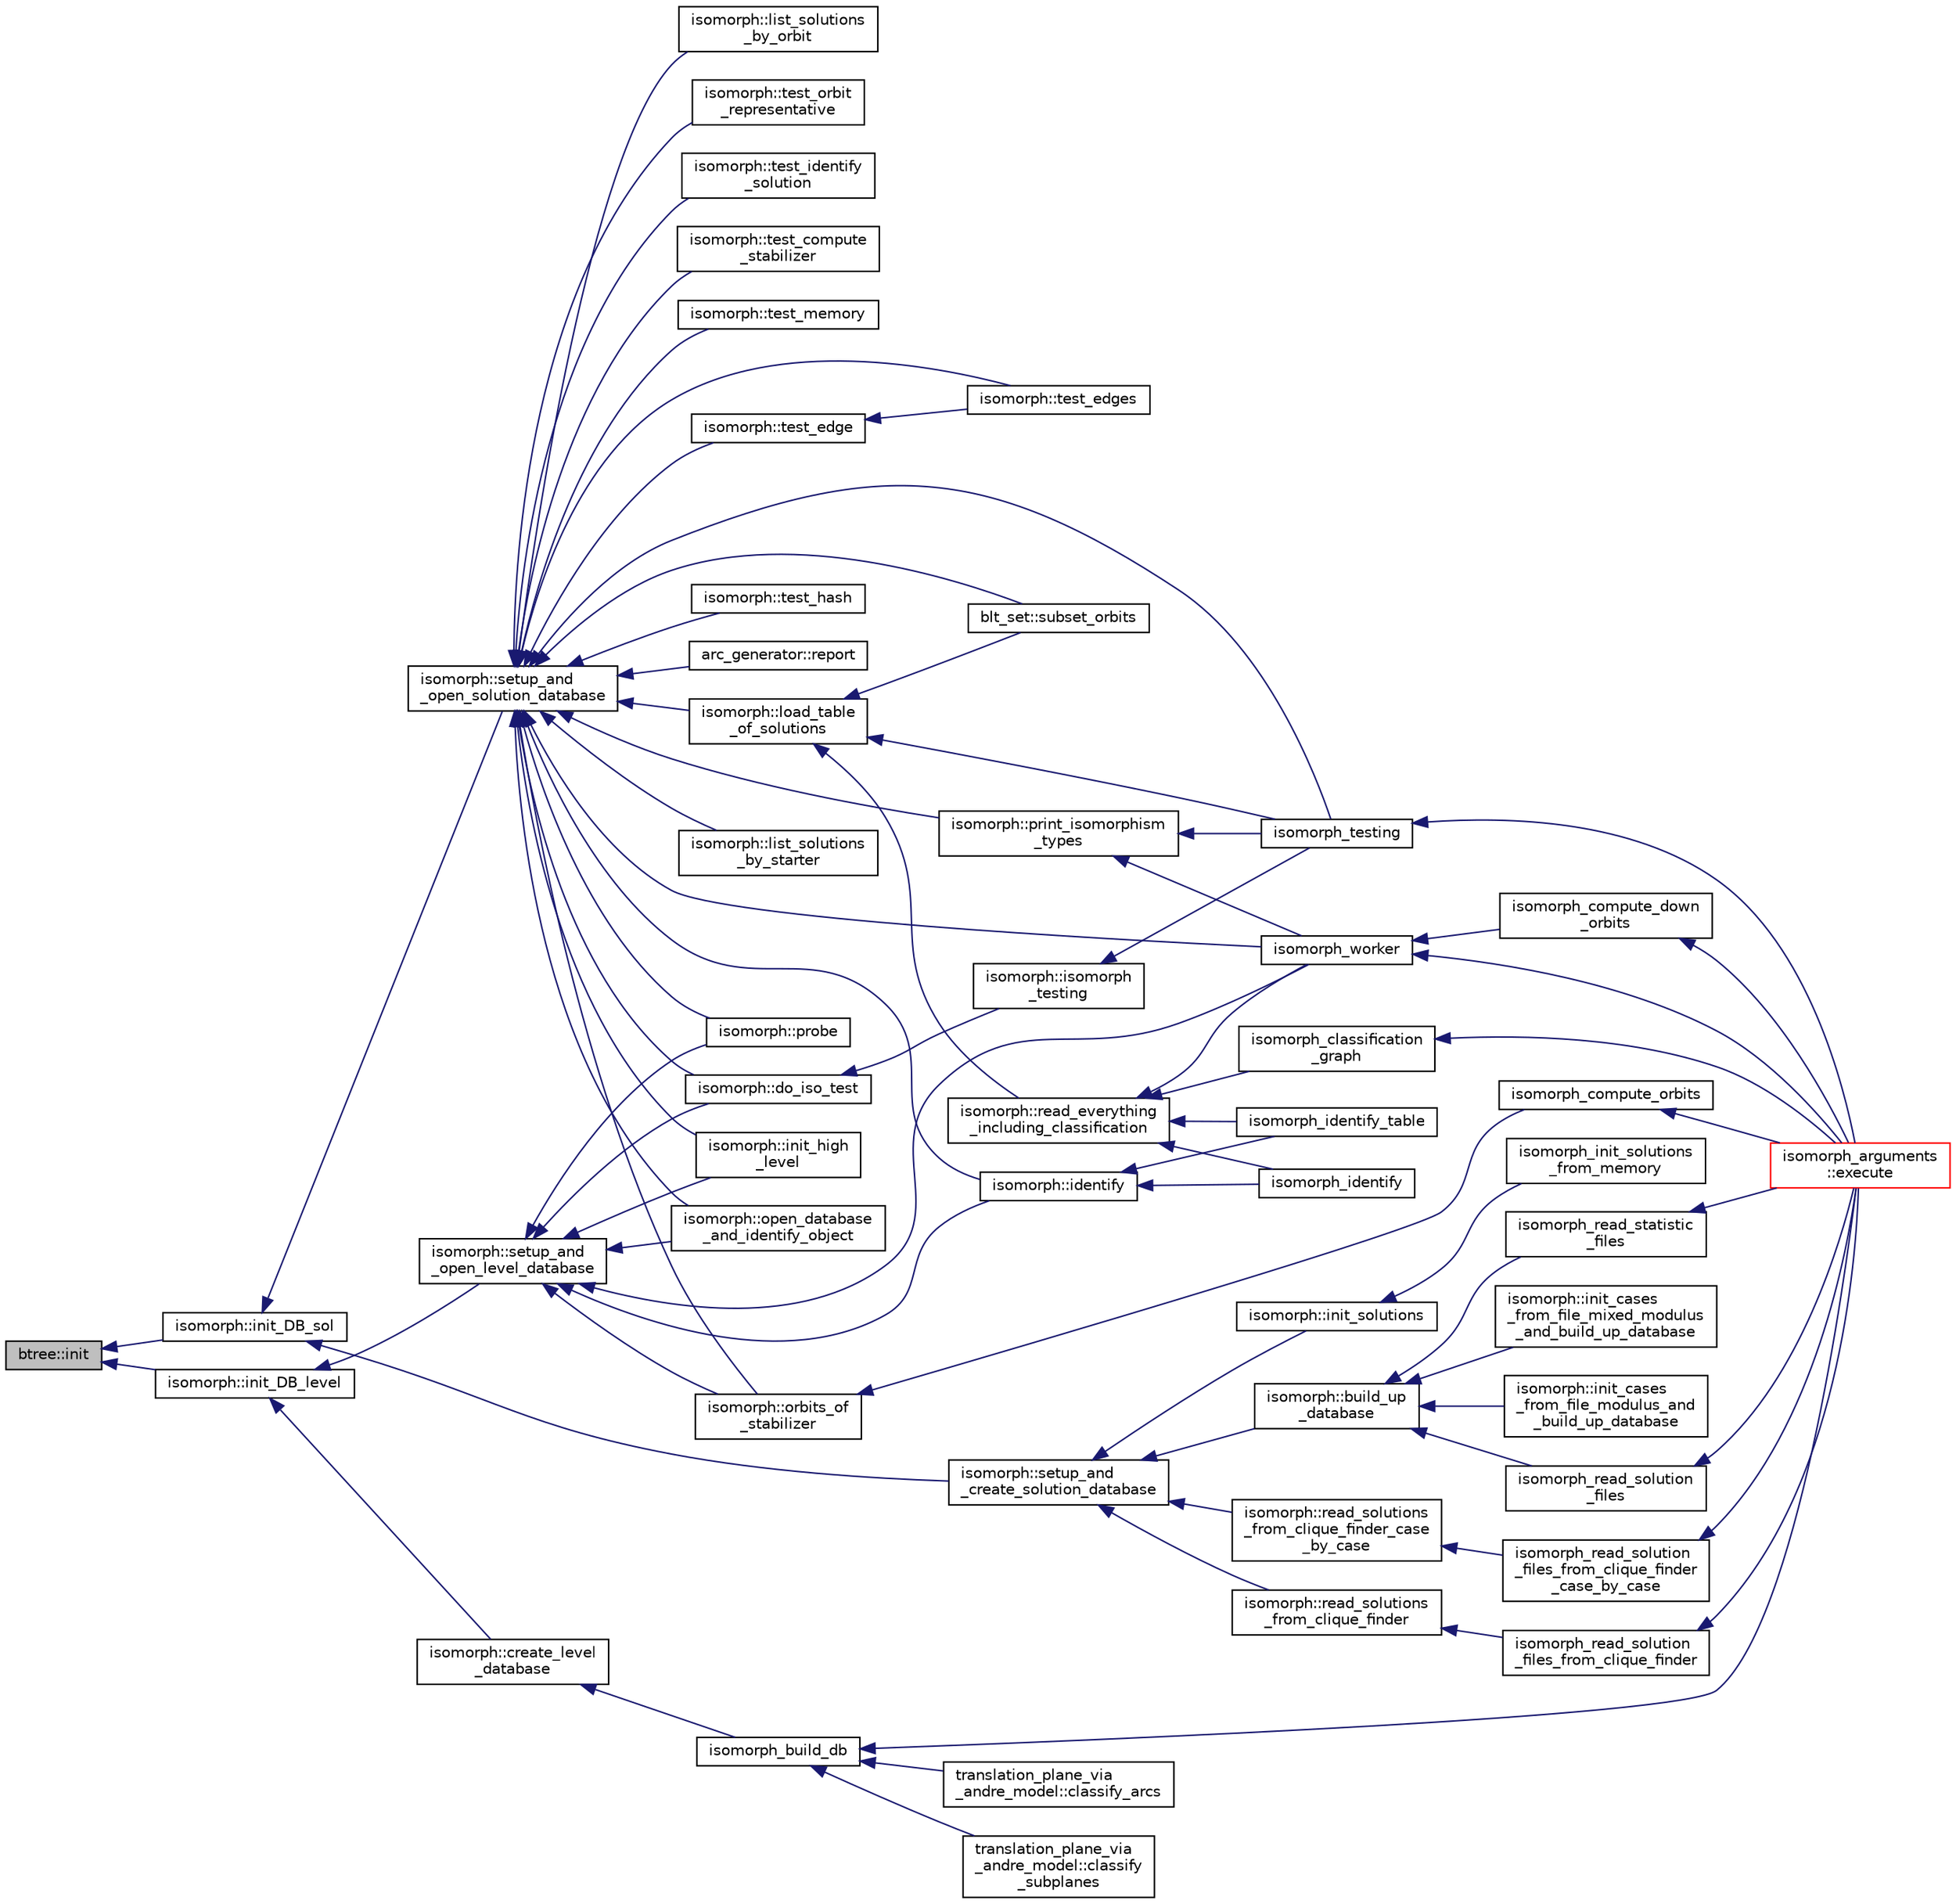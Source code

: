 digraph "btree::init"
{
  edge [fontname="Helvetica",fontsize="10",labelfontname="Helvetica",labelfontsize="10"];
  node [fontname="Helvetica",fontsize="10",shape=record];
  rankdir="LR";
  Node2251 [label="btree::init",height=0.2,width=0.4,color="black", fillcolor="grey75", style="filled", fontcolor="black"];
  Node2251 -> Node2252 [dir="back",color="midnightblue",fontsize="10",style="solid",fontname="Helvetica"];
  Node2252 [label="isomorph::init_DB_sol",height=0.2,width=0.4,color="black", fillcolor="white", style="filled",URL="$d3/d5f/classisomorph.html#afd8d8a546fa9a7bc6f211b216e291039"];
  Node2252 -> Node2253 [dir="back",color="midnightblue",fontsize="10",style="solid",fontname="Helvetica"];
  Node2253 [label="isomorph::setup_and\l_open_solution_database",height=0.2,width=0.4,color="black", fillcolor="white", style="filled",URL="$d3/d5f/classisomorph.html#a31846d3ae261a9c2dc089fb87710ce5c"];
  Node2253 -> Node2254 [dir="back",color="midnightblue",fontsize="10",style="solid",fontname="Helvetica"];
  Node2254 [label="blt_set::subset_orbits",height=0.2,width=0.4,color="black", fillcolor="white", style="filled",URL="$d1/d3d/classblt__set.html#af8f79fc4346244acfa0e2c2d23c36993"];
  Node2253 -> Node2255 [dir="back",color="midnightblue",fontsize="10",style="solid",fontname="Helvetica"];
  Node2255 [label="arc_generator::report",height=0.2,width=0.4,color="black", fillcolor="white", style="filled",URL="$d4/d21/classarc__generator.html#a650f715bb3eec8fd1057e07e5b384f9a"];
  Node2253 -> Node2256 [dir="back",color="midnightblue",fontsize="10",style="solid",fontname="Helvetica"];
  Node2256 [label="isomorph::load_table\l_of_solutions",height=0.2,width=0.4,color="black", fillcolor="white", style="filled",URL="$d3/d5f/classisomorph.html#a21ab5aba74a200b9abf041dc5206821a"];
  Node2256 -> Node2254 [dir="back",color="midnightblue",fontsize="10",style="solid",fontname="Helvetica"];
  Node2256 -> Node2257 [dir="back",color="midnightblue",fontsize="10",style="solid",fontname="Helvetica"];
  Node2257 [label="isomorph::read_everything\l_including_classification",height=0.2,width=0.4,color="black", fillcolor="white", style="filled",URL="$d3/d5f/classisomorph.html#aa6a56e4522d3133a6ea65c9ac6de3924"];
  Node2257 -> Node2258 [dir="back",color="midnightblue",fontsize="10",style="solid",fontname="Helvetica"];
  Node2258 [label="isomorph_classification\l_graph",height=0.2,width=0.4,color="black", fillcolor="white", style="filled",URL="$d4/d7e/isomorph__global_8_c.html#a027e803e6cab7af4c400a71663bf4715"];
  Node2258 -> Node2259 [dir="back",color="midnightblue",fontsize="10",style="solid",fontname="Helvetica"];
  Node2259 [label="isomorph_arguments\l::execute",height=0.2,width=0.4,color="red", fillcolor="white", style="filled",URL="$d5/de4/classisomorph__arguments.html#aa85e472d14906abdd5672dc66027583e"];
  Node2257 -> Node2262 [dir="back",color="midnightblue",fontsize="10",style="solid",fontname="Helvetica"];
  Node2262 [label="isomorph_identify",height=0.2,width=0.4,color="black", fillcolor="white", style="filled",URL="$d4/d7e/isomorph__global_8_c.html#aa0fe57c73d5668eee10a6022ada7f6a3"];
  Node2257 -> Node2263 [dir="back",color="midnightblue",fontsize="10",style="solid",fontname="Helvetica"];
  Node2263 [label="isomorph_identify_table",height=0.2,width=0.4,color="black", fillcolor="white", style="filled",URL="$d4/d7e/isomorph__global_8_c.html#a9fd19ea945561cf2a6bb5c72dd4b1cb2"];
  Node2257 -> Node2264 [dir="back",color="midnightblue",fontsize="10",style="solid",fontname="Helvetica"];
  Node2264 [label="isomorph_worker",height=0.2,width=0.4,color="black", fillcolor="white", style="filled",URL="$d4/d7e/isomorph__global_8_c.html#ace3bb6ec719b02a35534309d4d3fe99a"];
  Node2264 -> Node2259 [dir="back",color="midnightblue",fontsize="10",style="solid",fontname="Helvetica"];
  Node2264 -> Node2265 [dir="back",color="midnightblue",fontsize="10",style="solid",fontname="Helvetica"];
  Node2265 [label="isomorph_compute_down\l_orbits",height=0.2,width=0.4,color="black", fillcolor="white", style="filled",URL="$d4/d7e/isomorph__global_8_c.html#a3613cea19158edd30958c4edecd97d53"];
  Node2265 -> Node2259 [dir="back",color="midnightblue",fontsize="10",style="solid",fontname="Helvetica"];
  Node2256 -> Node2266 [dir="back",color="midnightblue",fontsize="10",style="solid",fontname="Helvetica"];
  Node2266 [label="isomorph_testing",height=0.2,width=0.4,color="black", fillcolor="white", style="filled",URL="$d4/d7e/isomorph__global_8_c.html#a5a73cbe9f89c4727f086482ee2d238f9"];
  Node2266 -> Node2259 [dir="back",color="midnightblue",fontsize="10",style="solid",fontname="Helvetica"];
  Node2253 -> Node2267 [dir="back",color="midnightblue",fontsize="10",style="solid",fontname="Helvetica"];
  Node2267 [label="isomorph::list_solutions\l_by_starter",height=0.2,width=0.4,color="black", fillcolor="white", style="filled",URL="$d3/d5f/classisomorph.html#a9c40f343f1a3e5fc177e5121bc809b06"];
  Node2253 -> Node2268 [dir="back",color="midnightblue",fontsize="10",style="solid",fontname="Helvetica"];
  Node2268 [label="isomorph::list_solutions\l_by_orbit",height=0.2,width=0.4,color="black", fillcolor="white", style="filled",URL="$d3/d5f/classisomorph.html#adefb1a89c097c284d29f92d5fc58ebfa"];
  Node2253 -> Node2269 [dir="back",color="midnightblue",fontsize="10",style="solid",fontname="Helvetica"];
  Node2269 [label="isomorph::orbits_of\l_stabilizer",height=0.2,width=0.4,color="black", fillcolor="white", style="filled",URL="$d3/d5f/classisomorph.html#a72bbdc12cca5a90045ef15d0b24075e6"];
  Node2269 -> Node2270 [dir="back",color="midnightblue",fontsize="10",style="solid",fontname="Helvetica"];
  Node2270 [label="isomorph_compute_orbits",height=0.2,width=0.4,color="black", fillcolor="white", style="filled",URL="$d4/d7e/isomorph__global_8_c.html#a592f3efd31146c0802f59837055f904f"];
  Node2270 -> Node2259 [dir="back",color="midnightblue",fontsize="10",style="solid",fontname="Helvetica"];
  Node2253 -> Node2271 [dir="back",color="midnightblue",fontsize="10",style="solid",fontname="Helvetica"];
  Node2271 [label="isomorph::test_orbit\l_representative",height=0.2,width=0.4,color="black", fillcolor="white", style="filled",URL="$d3/d5f/classisomorph.html#a5f165aa61a0d6b349da5a6117135f6c0"];
  Node2253 -> Node2272 [dir="back",color="midnightblue",fontsize="10",style="solid",fontname="Helvetica"];
  Node2272 [label="isomorph::test_identify\l_solution",height=0.2,width=0.4,color="black", fillcolor="white", style="filled",URL="$d3/d5f/classisomorph.html#aa2c95f309e3283179e87bbbd83bfdc7d"];
  Node2253 -> Node2273 [dir="back",color="midnightblue",fontsize="10",style="solid",fontname="Helvetica"];
  Node2273 [label="isomorph::test_compute\l_stabilizer",height=0.2,width=0.4,color="black", fillcolor="white", style="filled",URL="$d3/d5f/classisomorph.html#a72cd06f32311c44eb09dd73faa36b748"];
  Node2253 -> Node2274 [dir="back",color="midnightblue",fontsize="10",style="solid",fontname="Helvetica"];
  Node2274 [label="isomorph::test_memory",height=0.2,width=0.4,color="black", fillcolor="white", style="filled",URL="$d3/d5f/classisomorph.html#a27877043c77db8e85e8fa7d5c43845b0"];
  Node2253 -> Node2275 [dir="back",color="midnightblue",fontsize="10",style="solid",fontname="Helvetica"];
  Node2275 [label="isomorph::test_edges",height=0.2,width=0.4,color="black", fillcolor="white", style="filled",URL="$d3/d5f/classisomorph.html#ad23507927d8f7698073475d12b2a85bc"];
  Node2253 -> Node2276 [dir="back",color="midnightblue",fontsize="10",style="solid",fontname="Helvetica"];
  Node2276 [label="isomorph::test_edge",height=0.2,width=0.4,color="black", fillcolor="white", style="filled",URL="$d3/d5f/classisomorph.html#a591165fa287477b480f5b7081198ba46"];
  Node2276 -> Node2275 [dir="back",color="midnightblue",fontsize="10",style="solid",fontname="Helvetica"];
  Node2253 -> Node2277 [dir="back",color="midnightblue",fontsize="10",style="solid",fontname="Helvetica"];
  Node2277 [label="isomorph::test_hash",height=0.2,width=0.4,color="black", fillcolor="white", style="filled",URL="$d3/d5f/classisomorph.html#a53560280664b268a0500d26c801b1e68"];
  Node2253 -> Node2278 [dir="back",color="midnightblue",fontsize="10",style="solid",fontname="Helvetica"];
  Node2278 [label="isomorph::init_high\l_level",height=0.2,width=0.4,color="black", fillcolor="white", style="filled",URL="$d3/d5f/classisomorph.html#a5cee5468cc8cc68eac1f6131faedfab2"];
  Node2253 -> Node2279 [dir="back",color="midnightblue",fontsize="10",style="solid",fontname="Helvetica"];
  Node2279 [label="isomorph::open_database\l_and_identify_object",height=0.2,width=0.4,color="black", fillcolor="white", style="filled",URL="$d3/d5f/classisomorph.html#aa4e387f26f609fc9379d2e01f6cc27d0"];
  Node2253 -> Node2280 [dir="back",color="midnightblue",fontsize="10",style="solid",fontname="Helvetica"];
  Node2280 [label="isomorph::print_isomorphism\l_types",height=0.2,width=0.4,color="black", fillcolor="white", style="filled",URL="$d3/d5f/classisomorph.html#abbcd12f6434585951a5532d0b2467a00"];
  Node2280 -> Node2266 [dir="back",color="midnightblue",fontsize="10",style="solid",fontname="Helvetica"];
  Node2280 -> Node2264 [dir="back",color="midnightblue",fontsize="10",style="solid",fontname="Helvetica"];
  Node2253 -> Node2266 [dir="back",color="midnightblue",fontsize="10",style="solid",fontname="Helvetica"];
  Node2253 -> Node2264 [dir="back",color="midnightblue",fontsize="10",style="solid",fontname="Helvetica"];
  Node2253 -> Node2281 [dir="back",color="midnightblue",fontsize="10",style="solid",fontname="Helvetica"];
  Node2281 [label="isomorph::probe",height=0.2,width=0.4,color="black", fillcolor="white", style="filled",URL="$d3/d5f/classisomorph.html#a9cb6fed7b6ac639d886b117a1f454441"];
  Node2253 -> Node2282 [dir="back",color="midnightblue",fontsize="10",style="solid",fontname="Helvetica"];
  Node2282 [label="isomorph::do_iso_test",height=0.2,width=0.4,color="black", fillcolor="white", style="filled",URL="$d3/d5f/classisomorph.html#a51fc3bf5cc3a99282a489b2df37ee24e"];
  Node2282 -> Node2283 [dir="back",color="midnightblue",fontsize="10",style="solid",fontname="Helvetica"];
  Node2283 [label="isomorph::isomorph\l_testing",height=0.2,width=0.4,color="black", fillcolor="white", style="filled",URL="$d3/d5f/classisomorph.html#ad7945ec94ba0ba16953482edfaa4da6e"];
  Node2283 -> Node2266 [dir="back",color="midnightblue",fontsize="10",style="solid",fontname="Helvetica"];
  Node2253 -> Node2284 [dir="back",color="midnightblue",fontsize="10",style="solid",fontname="Helvetica"];
  Node2284 [label="isomorph::identify",height=0.2,width=0.4,color="black", fillcolor="white", style="filled",URL="$d3/d5f/classisomorph.html#a78ecf843b9f6ca1cfd666e222edd90ae"];
  Node2284 -> Node2262 [dir="back",color="midnightblue",fontsize="10",style="solid",fontname="Helvetica"];
  Node2284 -> Node2263 [dir="back",color="midnightblue",fontsize="10",style="solid",fontname="Helvetica"];
  Node2252 -> Node2285 [dir="back",color="midnightblue",fontsize="10",style="solid",fontname="Helvetica"];
  Node2285 [label="isomorph::setup_and\l_create_solution_database",height=0.2,width=0.4,color="black", fillcolor="white", style="filled",URL="$d3/d5f/classisomorph.html#a810a22dfde3c43272107c743ec819b0e"];
  Node2285 -> Node2286 [dir="back",color="midnightblue",fontsize="10",style="solid",fontname="Helvetica"];
  Node2286 [label="isomorph::init_solutions",height=0.2,width=0.4,color="black", fillcolor="white", style="filled",URL="$d3/d5f/classisomorph.html#a729746a01bd45d55565d0a11cda9e9a3"];
  Node2286 -> Node2287 [dir="back",color="midnightblue",fontsize="10",style="solid",fontname="Helvetica"];
  Node2287 [label="isomorph_init_solutions\l_from_memory",height=0.2,width=0.4,color="black", fillcolor="white", style="filled",URL="$d4/d7e/isomorph__global_8_c.html#a490bbe6199dc1e29d186b26834266e03"];
  Node2285 -> Node2288 [dir="back",color="midnightblue",fontsize="10",style="solid",fontname="Helvetica"];
  Node2288 [label="isomorph::read_solutions\l_from_clique_finder_case\l_by_case",height=0.2,width=0.4,color="black", fillcolor="white", style="filled",URL="$d3/d5f/classisomorph.html#a65bc5ec528f741a1b01cdd606dfed579"];
  Node2288 -> Node2289 [dir="back",color="midnightblue",fontsize="10",style="solid",fontname="Helvetica"];
  Node2289 [label="isomorph_read_solution\l_files_from_clique_finder\l_case_by_case",height=0.2,width=0.4,color="black", fillcolor="white", style="filled",URL="$d4/d7e/isomorph__global_8_c.html#a2a55ab4b2df6ae83f916cf01eccdf67c"];
  Node2289 -> Node2259 [dir="back",color="midnightblue",fontsize="10",style="solid",fontname="Helvetica"];
  Node2285 -> Node2290 [dir="back",color="midnightblue",fontsize="10",style="solid",fontname="Helvetica"];
  Node2290 [label="isomorph::read_solutions\l_from_clique_finder",height=0.2,width=0.4,color="black", fillcolor="white", style="filled",URL="$d3/d5f/classisomorph.html#a14c4ac27b0d97d338e14ac0d183c5c64"];
  Node2290 -> Node2291 [dir="back",color="midnightblue",fontsize="10",style="solid",fontname="Helvetica"];
  Node2291 [label="isomorph_read_solution\l_files_from_clique_finder",height=0.2,width=0.4,color="black", fillcolor="white", style="filled",URL="$d4/d7e/isomorph__global_8_c.html#ad8be067333430bfdd26c0a34549f4556"];
  Node2291 -> Node2259 [dir="back",color="midnightblue",fontsize="10",style="solid",fontname="Helvetica"];
  Node2285 -> Node2292 [dir="back",color="midnightblue",fontsize="10",style="solid",fontname="Helvetica"];
  Node2292 [label="isomorph::build_up\l_database",height=0.2,width=0.4,color="black", fillcolor="white", style="filled",URL="$d3/d5f/classisomorph.html#a40bea8f733a5855879f927fc73324384"];
  Node2292 -> Node2293 [dir="back",color="midnightblue",fontsize="10",style="solid",fontname="Helvetica"];
  Node2293 [label="isomorph::init_cases\l_from_file_modulus_and\l_build_up_database",height=0.2,width=0.4,color="black", fillcolor="white", style="filled",URL="$d3/d5f/classisomorph.html#a42c6ebeadb51263d8ae8c1bdaae3ebbd"];
  Node2292 -> Node2294 [dir="back",color="midnightblue",fontsize="10",style="solid",fontname="Helvetica"];
  Node2294 [label="isomorph::init_cases\l_from_file_mixed_modulus\l_and_build_up_database",height=0.2,width=0.4,color="black", fillcolor="white", style="filled",URL="$d3/d5f/classisomorph.html#acae208131143734575c088b5f50123f6"];
  Node2292 -> Node2295 [dir="back",color="midnightblue",fontsize="10",style="solid",fontname="Helvetica"];
  Node2295 [label="isomorph_read_statistic\l_files",height=0.2,width=0.4,color="black", fillcolor="white", style="filled",URL="$d4/d7e/isomorph__global_8_c.html#a78a6ee9d7dee4708fc721374bdebfa83"];
  Node2295 -> Node2259 [dir="back",color="midnightblue",fontsize="10",style="solid",fontname="Helvetica"];
  Node2292 -> Node2296 [dir="back",color="midnightblue",fontsize="10",style="solid",fontname="Helvetica"];
  Node2296 [label="isomorph_read_solution\l_files",height=0.2,width=0.4,color="black", fillcolor="white", style="filled",URL="$d4/d7e/isomorph__global_8_c.html#a697da824ab34db5c830530fb3c97df24"];
  Node2296 -> Node2259 [dir="back",color="midnightblue",fontsize="10",style="solid",fontname="Helvetica"];
  Node2251 -> Node2297 [dir="back",color="midnightblue",fontsize="10",style="solid",fontname="Helvetica"];
  Node2297 [label="isomorph::init_DB_level",height=0.2,width=0.4,color="black", fillcolor="white", style="filled",URL="$d3/d5f/classisomorph.html#a1a2df5281026bc94d57ebce33d67fe6c"];
  Node2297 -> Node2298 [dir="back",color="midnightblue",fontsize="10",style="solid",fontname="Helvetica"];
  Node2298 [label="isomorph::setup_and\l_open_level_database",height=0.2,width=0.4,color="black", fillcolor="white", style="filled",URL="$d3/d5f/classisomorph.html#aa011f38988f4db9c6f5abd84faebd153"];
  Node2298 -> Node2269 [dir="back",color="midnightblue",fontsize="10",style="solid",fontname="Helvetica"];
  Node2298 -> Node2278 [dir="back",color="midnightblue",fontsize="10",style="solid",fontname="Helvetica"];
  Node2298 -> Node2279 [dir="back",color="midnightblue",fontsize="10",style="solid",fontname="Helvetica"];
  Node2298 -> Node2264 [dir="back",color="midnightblue",fontsize="10",style="solid",fontname="Helvetica"];
  Node2298 -> Node2281 [dir="back",color="midnightblue",fontsize="10",style="solid",fontname="Helvetica"];
  Node2298 -> Node2282 [dir="back",color="midnightblue",fontsize="10",style="solid",fontname="Helvetica"];
  Node2298 -> Node2284 [dir="back",color="midnightblue",fontsize="10",style="solid",fontname="Helvetica"];
  Node2297 -> Node2299 [dir="back",color="midnightblue",fontsize="10",style="solid",fontname="Helvetica"];
  Node2299 [label="isomorph::create_level\l_database",height=0.2,width=0.4,color="black", fillcolor="white", style="filled",URL="$d3/d5f/classisomorph.html#a15a452310bd3189f10f34c7dd7085e69"];
  Node2299 -> Node2300 [dir="back",color="midnightblue",fontsize="10",style="solid",fontname="Helvetica"];
  Node2300 [label="isomorph_build_db",height=0.2,width=0.4,color="black", fillcolor="white", style="filled",URL="$d4/d7e/isomorph__global_8_c.html#a12eb18567e79a7978cb4f9e80d2055ac"];
  Node2300 -> Node2301 [dir="back",color="midnightblue",fontsize="10",style="solid",fontname="Helvetica"];
  Node2301 [label="translation_plane_via\l_andre_model::classify_arcs",height=0.2,width=0.4,color="black", fillcolor="white", style="filled",URL="$d1/dcc/classtranslation__plane__via__andre__model.html#ac8f002e812a8b152d41e806688601c5e"];
  Node2300 -> Node2302 [dir="back",color="midnightblue",fontsize="10",style="solid",fontname="Helvetica"];
  Node2302 [label="translation_plane_via\l_andre_model::classify\l_subplanes",height=0.2,width=0.4,color="black", fillcolor="white", style="filled",URL="$d1/dcc/classtranslation__plane__via__andre__model.html#a794fefa95f0a7f7b887133375988ee55"];
  Node2300 -> Node2259 [dir="back",color="midnightblue",fontsize="10",style="solid",fontname="Helvetica"];
}
